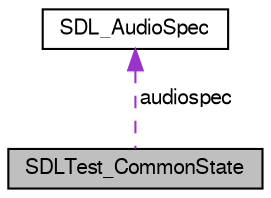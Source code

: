 digraph "SDLTest_CommonState"
{
  edge [fontname="FreeSans",fontsize="10",labelfontname="FreeSans",labelfontsize="10"];
  node [fontname="FreeSans",fontsize="10",shape=record];
  Node1 [label="SDLTest_CommonState",height=0.2,width=0.4,color="black", fillcolor="grey75", style="filled", fontcolor="black"];
  Node2 -> Node1 [dir="back",color="darkorchid3",fontsize="10",style="dashed",label=" audiospec" ,fontname="FreeSans"];
  Node2 [label="SDL_AudioSpec",height=0.2,width=0.4,color="black", fillcolor="white", style="filled",URL="$d1/d75/struct_s_d_l___audio_spec.html"];
}
